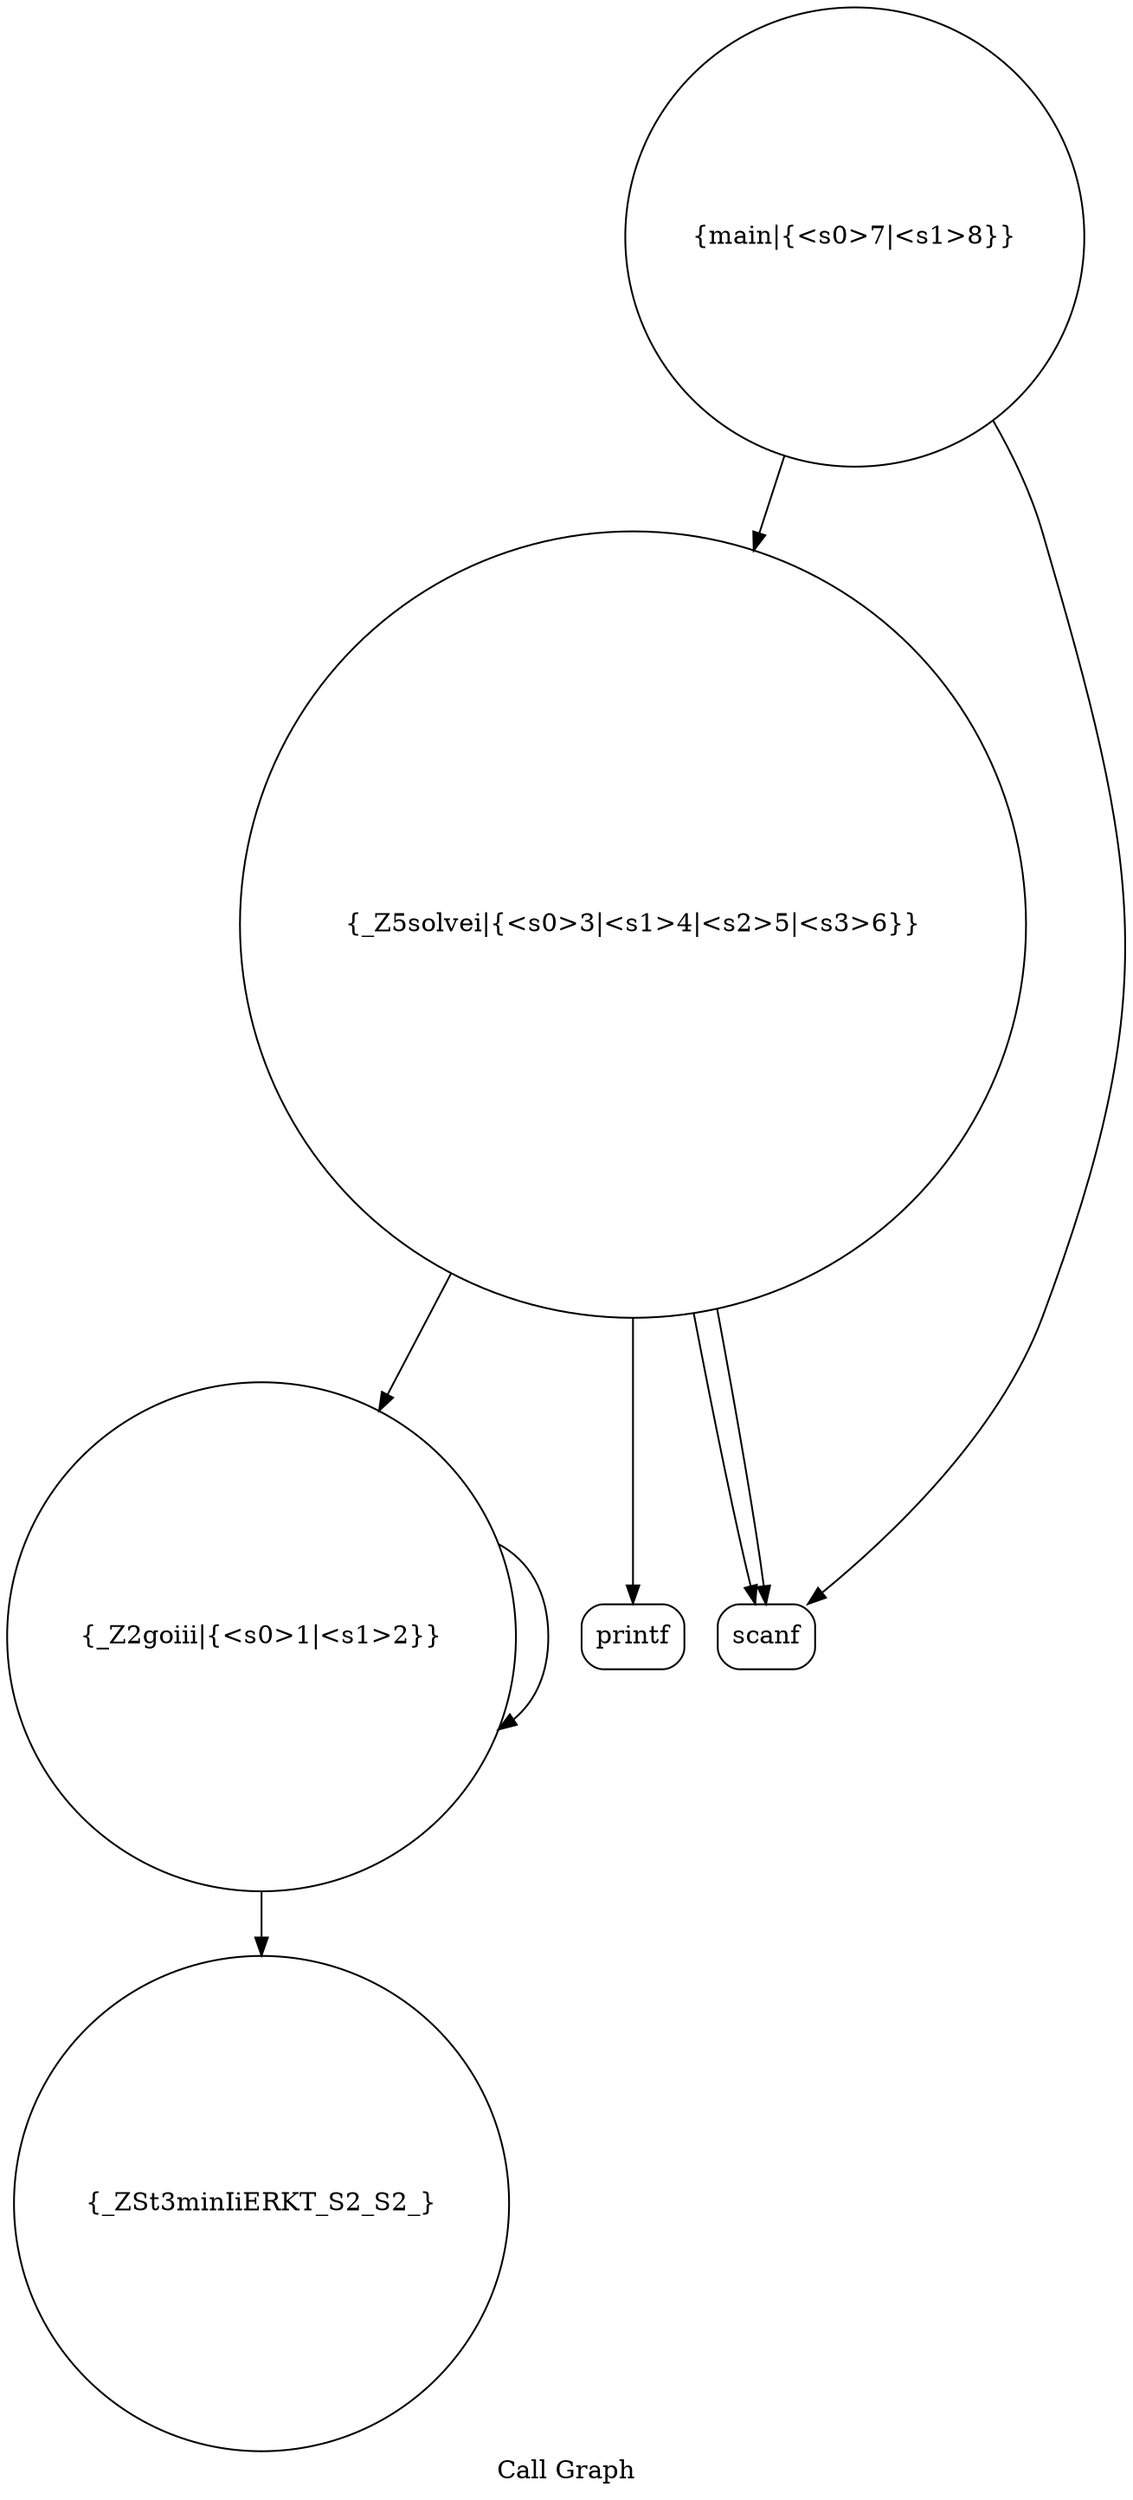 digraph "Call Graph" {
	label="Call Graph";

	Node0x561dc2c2c010 [shape=record,shape=circle,label="{_Z2goiii|{<s0>1|<s1>2}}"];
	Node0x561dc2c2c010:s0 -> Node0x561dc2c2c010[color=black];
	Node0x561dc2c2c010:s1 -> Node0x561dc2c2c4a0[color=black];
	Node0x561dc2c2c520 [shape=record,shape=circle,label="{_Z5solvei|{<s0>3|<s1>4|<s2>5|<s3>6}}"];
	Node0x561dc2c2c520:s0 -> Node0x561dc2c2c5a0[color=black];
	Node0x561dc2c2c520:s1 -> Node0x561dc2c2c5a0[color=black];
	Node0x561dc2c2c520:s2 -> Node0x561dc2c2c010[color=black];
	Node0x561dc2c2c520:s3 -> Node0x561dc2c2c620[color=black];
	Node0x561dc2c2c620 [shape=record,shape=Mrecord,label="{printf}"];
	Node0x561dc2c2c4a0 [shape=record,shape=circle,label="{_ZSt3minIiERKT_S2_S2_}"];
	Node0x561dc2c2c5a0 [shape=record,shape=Mrecord,label="{scanf}"];
	Node0x561dc2c2c6a0 [shape=record,shape=circle,label="{main|{<s0>7|<s1>8}}"];
	Node0x561dc2c2c6a0:s0 -> Node0x561dc2c2c5a0[color=black];
	Node0x561dc2c2c6a0:s1 -> Node0x561dc2c2c520[color=black];
}
